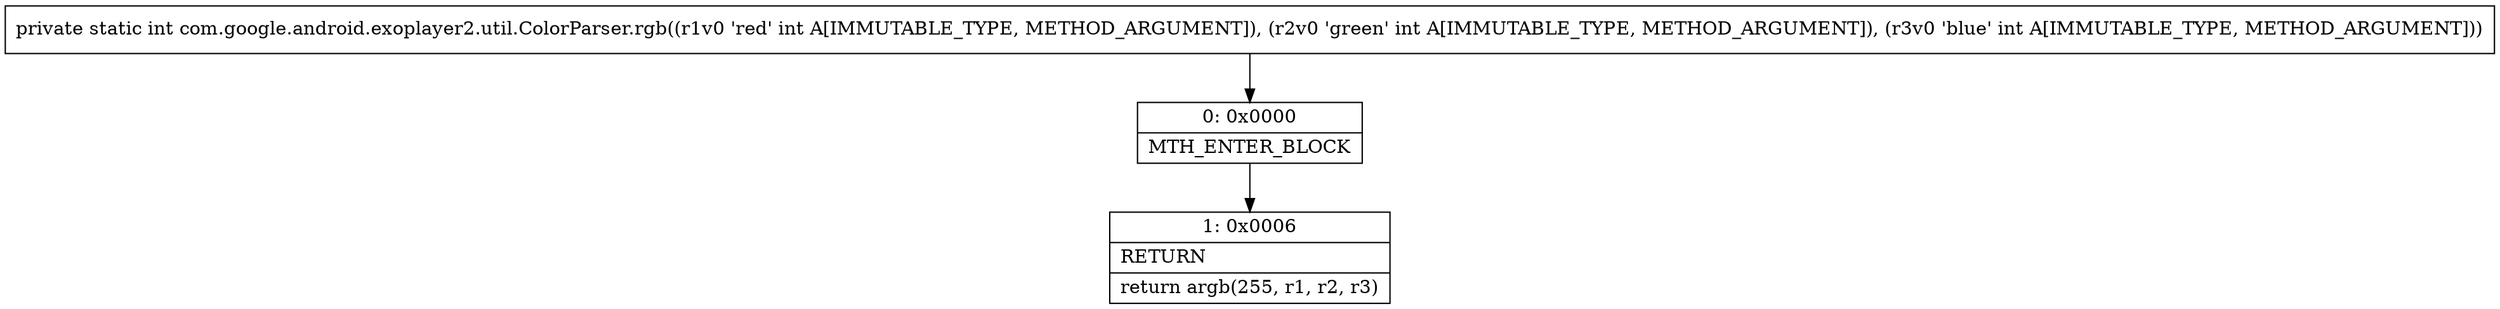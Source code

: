 digraph "CFG forcom.google.android.exoplayer2.util.ColorParser.rgb(III)I" {
Node_0 [shape=record,label="{0\:\ 0x0000|MTH_ENTER_BLOCK\l}"];
Node_1 [shape=record,label="{1\:\ 0x0006|RETURN\l|return argb(255, r1, r2, r3)\l}"];
MethodNode[shape=record,label="{private static int com.google.android.exoplayer2.util.ColorParser.rgb((r1v0 'red' int A[IMMUTABLE_TYPE, METHOD_ARGUMENT]), (r2v0 'green' int A[IMMUTABLE_TYPE, METHOD_ARGUMENT]), (r3v0 'blue' int A[IMMUTABLE_TYPE, METHOD_ARGUMENT])) }"];
MethodNode -> Node_0;
Node_0 -> Node_1;
}

